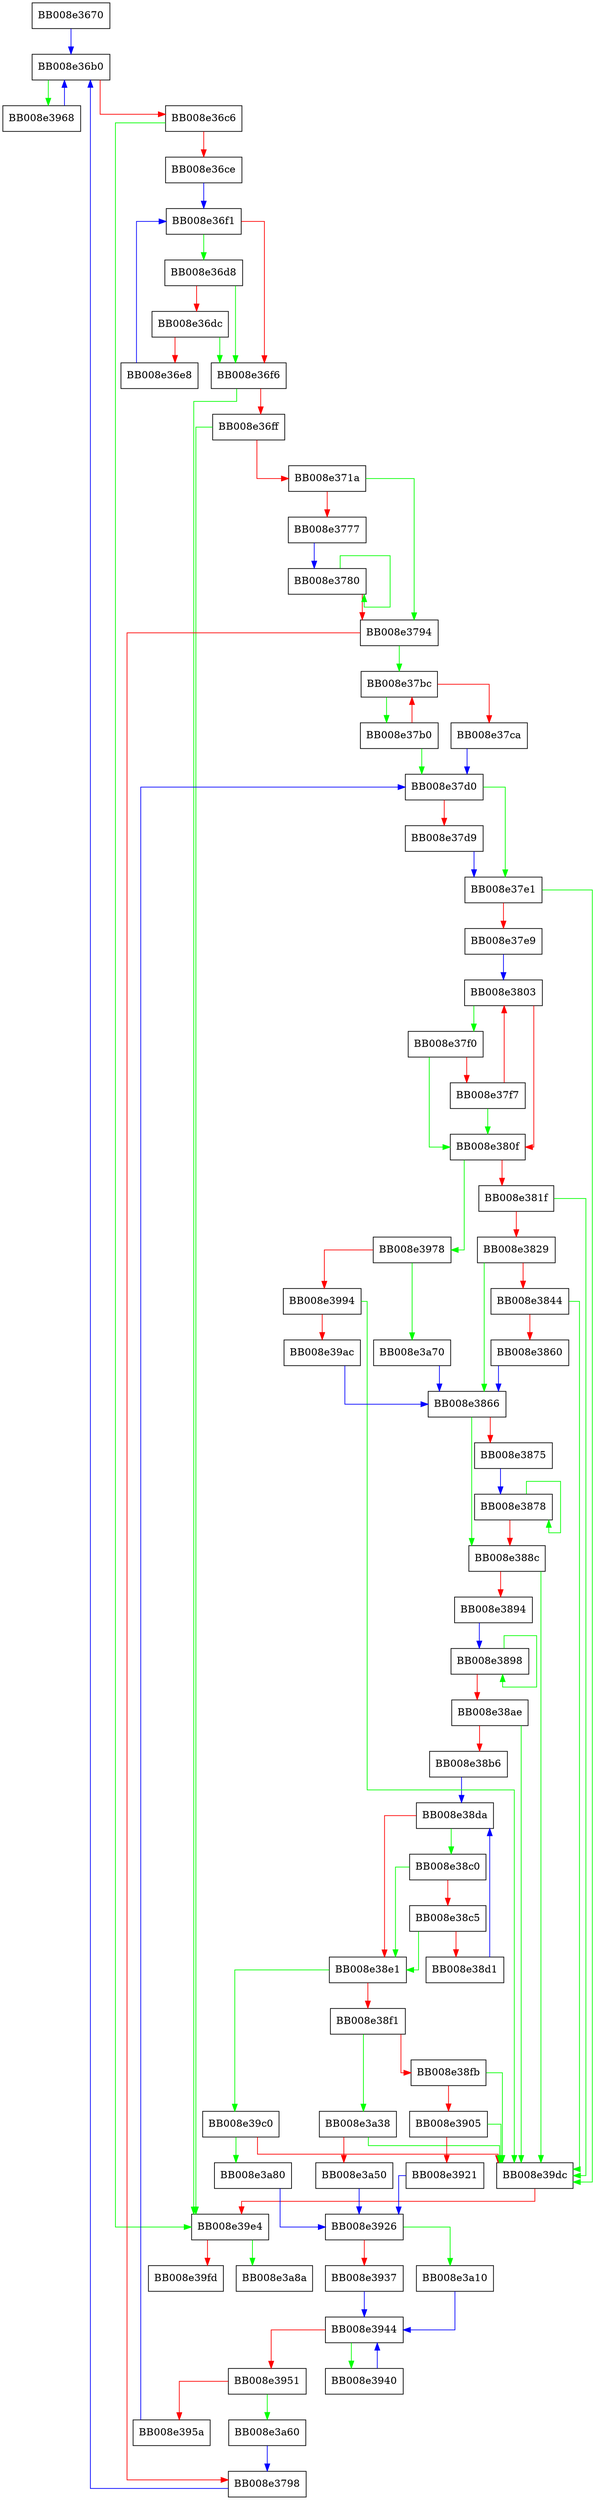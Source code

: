 digraph nss_parse_service_list {
  node [shape="box"];
  graph [splines=ortho];
  BB008e3670 -> BB008e36b0 [color="blue"];
  BB008e36b0 -> BB008e3968 [color="green"];
  BB008e36b0 -> BB008e36c6 [color="red"];
  BB008e36c6 -> BB008e39e4 [color="green"];
  BB008e36c6 -> BB008e36ce [color="red"];
  BB008e36ce -> BB008e36f1 [color="blue"];
  BB008e36d8 -> BB008e36f6 [color="green"];
  BB008e36d8 -> BB008e36dc [color="red"];
  BB008e36dc -> BB008e36f6 [color="green"];
  BB008e36dc -> BB008e36e8 [color="red"];
  BB008e36e8 -> BB008e36f1 [color="blue"];
  BB008e36f1 -> BB008e36d8 [color="green"];
  BB008e36f1 -> BB008e36f6 [color="red"];
  BB008e36f6 -> BB008e39e4 [color="green"];
  BB008e36f6 -> BB008e36ff [color="red"];
  BB008e36ff -> BB008e39e4 [color="green"];
  BB008e36ff -> BB008e371a [color="red"];
  BB008e371a -> BB008e3794 [color="green"];
  BB008e371a -> BB008e3777 [color="red"];
  BB008e3777 -> BB008e3780 [color="blue"];
  BB008e3780 -> BB008e3780 [color="green"];
  BB008e3780 -> BB008e3794 [color="red"];
  BB008e3794 -> BB008e37bc [color="green"];
  BB008e3794 -> BB008e3798 [color="red"];
  BB008e3798 -> BB008e36b0 [color="blue"];
  BB008e37b0 -> BB008e37d0 [color="green"];
  BB008e37b0 -> BB008e37bc [color="red"];
  BB008e37bc -> BB008e37b0 [color="green"];
  BB008e37bc -> BB008e37ca [color="red"];
  BB008e37ca -> BB008e37d0 [color="blue"];
  BB008e37d0 -> BB008e37e1 [color="green"];
  BB008e37d0 -> BB008e37d9 [color="red"];
  BB008e37d9 -> BB008e37e1 [color="blue"];
  BB008e37e1 -> BB008e39dc [color="green"];
  BB008e37e1 -> BB008e37e9 [color="red"];
  BB008e37e9 -> BB008e3803 [color="blue"];
  BB008e37f0 -> BB008e380f [color="green"];
  BB008e37f0 -> BB008e37f7 [color="red"];
  BB008e37f7 -> BB008e380f [color="green"];
  BB008e37f7 -> BB008e3803 [color="red"];
  BB008e3803 -> BB008e37f0 [color="green"];
  BB008e3803 -> BB008e380f [color="red"];
  BB008e380f -> BB008e3978 [color="green"];
  BB008e380f -> BB008e381f [color="red"];
  BB008e381f -> BB008e39dc [color="green"];
  BB008e381f -> BB008e3829 [color="red"];
  BB008e3829 -> BB008e3866 [color="green"];
  BB008e3829 -> BB008e3844 [color="red"];
  BB008e3844 -> BB008e39dc [color="green"];
  BB008e3844 -> BB008e3860 [color="red"];
  BB008e3860 -> BB008e3866 [color="blue"];
  BB008e3866 -> BB008e388c [color="green"];
  BB008e3866 -> BB008e3875 [color="red"];
  BB008e3875 -> BB008e3878 [color="blue"];
  BB008e3878 -> BB008e3878 [color="green"];
  BB008e3878 -> BB008e388c [color="red"];
  BB008e388c -> BB008e39dc [color="green"];
  BB008e388c -> BB008e3894 [color="red"];
  BB008e3894 -> BB008e3898 [color="blue"];
  BB008e3898 -> BB008e3898 [color="green"];
  BB008e3898 -> BB008e38ae [color="red"];
  BB008e38ae -> BB008e39dc [color="green"];
  BB008e38ae -> BB008e38b6 [color="red"];
  BB008e38b6 -> BB008e38da [color="blue"];
  BB008e38c0 -> BB008e38e1 [color="green"];
  BB008e38c0 -> BB008e38c5 [color="red"];
  BB008e38c5 -> BB008e38e1 [color="green"];
  BB008e38c5 -> BB008e38d1 [color="red"];
  BB008e38d1 -> BB008e38da [color="blue"];
  BB008e38da -> BB008e38c0 [color="green"];
  BB008e38da -> BB008e38e1 [color="red"];
  BB008e38e1 -> BB008e39c0 [color="green"];
  BB008e38e1 -> BB008e38f1 [color="red"];
  BB008e38f1 -> BB008e3a38 [color="green"];
  BB008e38f1 -> BB008e38fb [color="red"];
  BB008e38fb -> BB008e39dc [color="green"];
  BB008e38fb -> BB008e3905 [color="red"];
  BB008e3905 -> BB008e39dc [color="green"];
  BB008e3905 -> BB008e3921 [color="red"];
  BB008e3921 -> BB008e3926 [color="blue"];
  BB008e3926 -> BB008e3a10 [color="green"];
  BB008e3926 -> BB008e3937 [color="red"];
  BB008e3937 -> BB008e3944 [color="blue"];
  BB008e3940 -> BB008e3944 [color="blue"];
  BB008e3944 -> BB008e3940 [color="green"];
  BB008e3944 -> BB008e3951 [color="red"];
  BB008e3951 -> BB008e3a60 [color="green"];
  BB008e3951 -> BB008e395a [color="red"];
  BB008e395a -> BB008e37d0 [color="blue"];
  BB008e3968 -> BB008e36b0 [color="blue"];
  BB008e3978 -> BB008e3a70 [color="green"];
  BB008e3978 -> BB008e3994 [color="red"];
  BB008e3994 -> BB008e39dc [color="green"];
  BB008e3994 -> BB008e39ac [color="red"];
  BB008e39ac -> BB008e3866 [color="blue"];
  BB008e39c0 -> BB008e3a80 [color="green"];
  BB008e39c0 -> BB008e39dc [color="red"];
  BB008e39dc -> BB008e39e4 [color="red"];
  BB008e39e4 -> BB008e3a8a [color="green"];
  BB008e39e4 -> BB008e39fd [color="red"];
  BB008e3a10 -> BB008e3944 [color="blue"];
  BB008e3a38 -> BB008e39dc [color="green"];
  BB008e3a38 -> BB008e3a50 [color="red"];
  BB008e3a50 -> BB008e3926 [color="blue"];
  BB008e3a60 -> BB008e3798 [color="blue"];
  BB008e3a70 -> BB008e3866 [color="blue"];
  BB008e3a80 -> BB008e3926 [color="blue"];
}